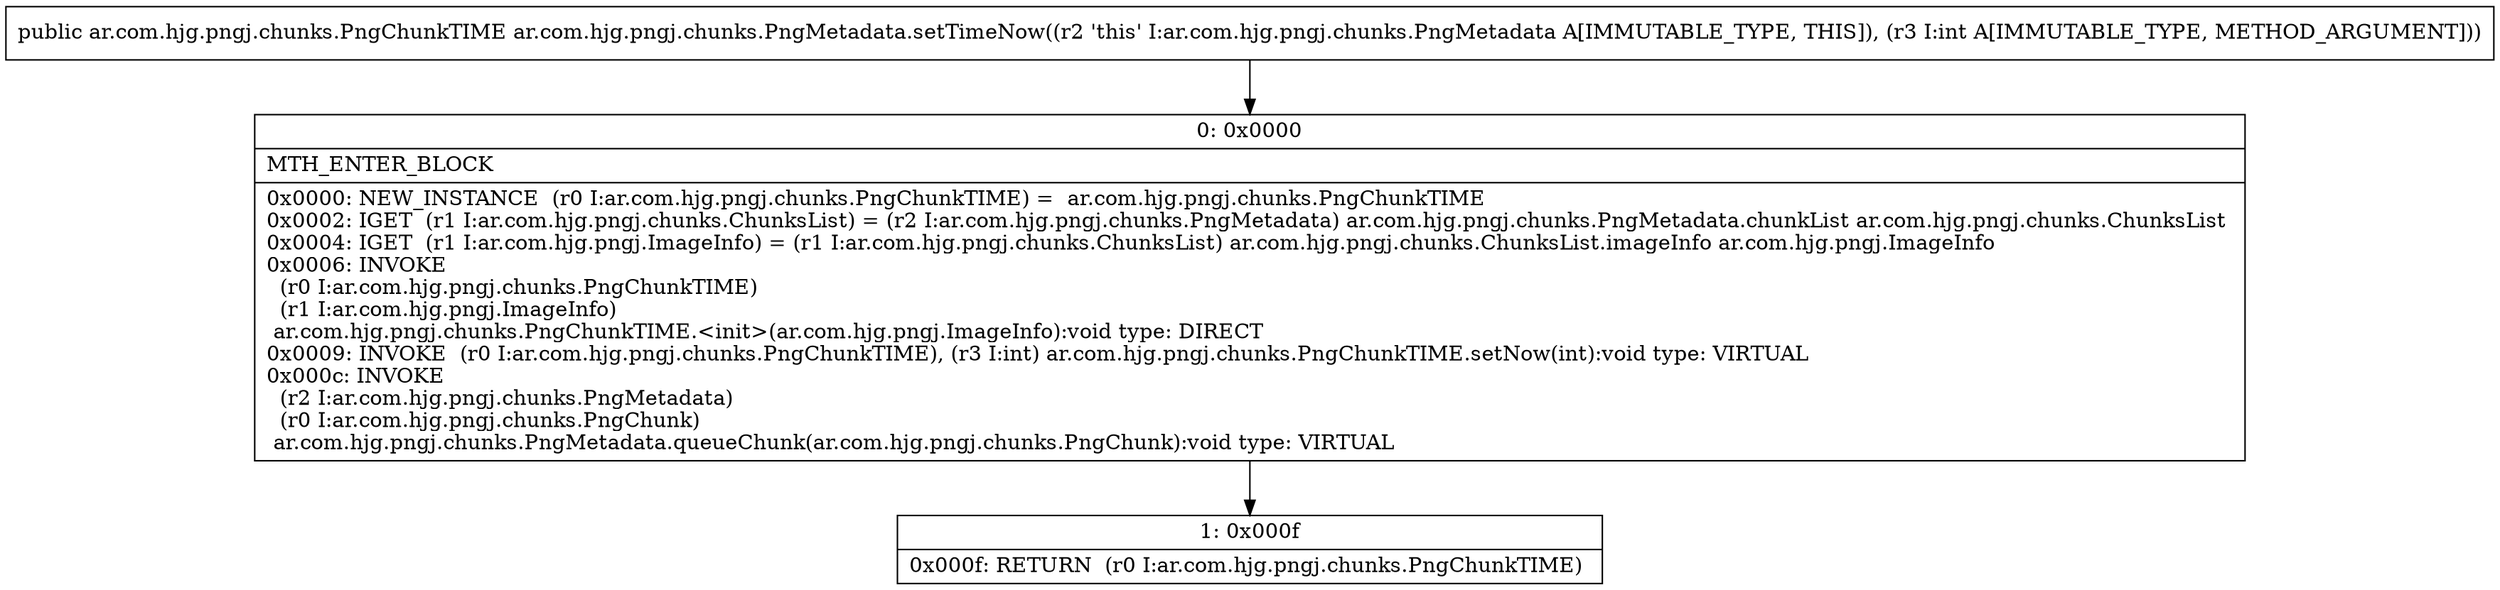 digraph "CFG forar.com.hjg.pngj.chunks.PngMetadata.setTimeNow(I)Lar\/com\/hjg\/pngj\/chunks\/PngChunkTIME;" {
Node_0 [shape=record,label="{0\:\ 0x0000|MTH_ENTER_BLOCK\l|0x0000: NEW_INSTANCE  (r0 I:ar.com.hjg.pngj.chunks.PngChunkTIME) =  ar.com.hjg.pngj.chunks.PngChunkTIME \l0x0002: IGET  (r1 I:ar.com.hjg.pngj.chunks.ChunksList) = (r2 I:ar.com.hjg.pngj.chunks.PngMetadata) ar.com.hjg.pngj.chunks.PngMetadata.chunkList ar.com.hjg.pngj.chunks.ChunksList \l0x0004: IGET  (r1 I:ar.com.hjg.pngj.ImageInfo) = (r1 I:ar.com.hjg.pngj.chunks.ChunksList) ar.com.hjg.pngj.chunks.ChunksList.imageInfo ar.com.hjg.pngj.ImageInfo \l0x0006: INVOKE  \l  (r0 I:ar.com.hjg.pngj.chunks.PngChunkTIME)\l  (r1 I:ar.com.hjg.pngj.ImageInfo)\l ar.com.hjg.pngj.chunks.PngChunkTIME.\<init\>(ar.com.hjg.pngj.ImageInfo):void type: DIRECT \l0x0009: INVOKE  (r0 I:ar.com.hjg.pngj.chunks.PngChunkTIME), (r3 I:int) ar.com.hjg.pngj.chunks.PngChunkTIME.setNow(int):void type: VIRTUAL \l0x000c: INVOKE  \l  (r2 I:ar.com.hjg.pngj.chunks.PngMetadata)\l  (r0 I:ar.com.hjg.pngj.chunks.PngChunk)\l ar.com.hjg.pngj.chunks.PngMetadata.queueChunk(ar.com.hjg.pngj.chunks.PngChunk):void type: VIRTUAL \l}"];
Node_1 [shape=record,label="{1\:\ 0x000f|0x000f: RETURN  (r0 I:ar.com.hjg.pngj.chunks.PngChunkTIME) \l}"];
MethodNode[shape=record,label="{public ar.com.hjg.pngj.chunks.PngChunkTIME ar.com.hjg.pngj.chunks.PngMetadata.setTimeNow((r2 'this' I:ar.com.hjg.pngj.chunks.PngMetadata A[IMMUTABLE_TYPE, THIS]), (r3 I:int A[IMMUTABLE_TYPE, METHOD_ARGUMENT])) }"];
MethodNode -> Node_0;
Node_0 -> Node_1;
}

